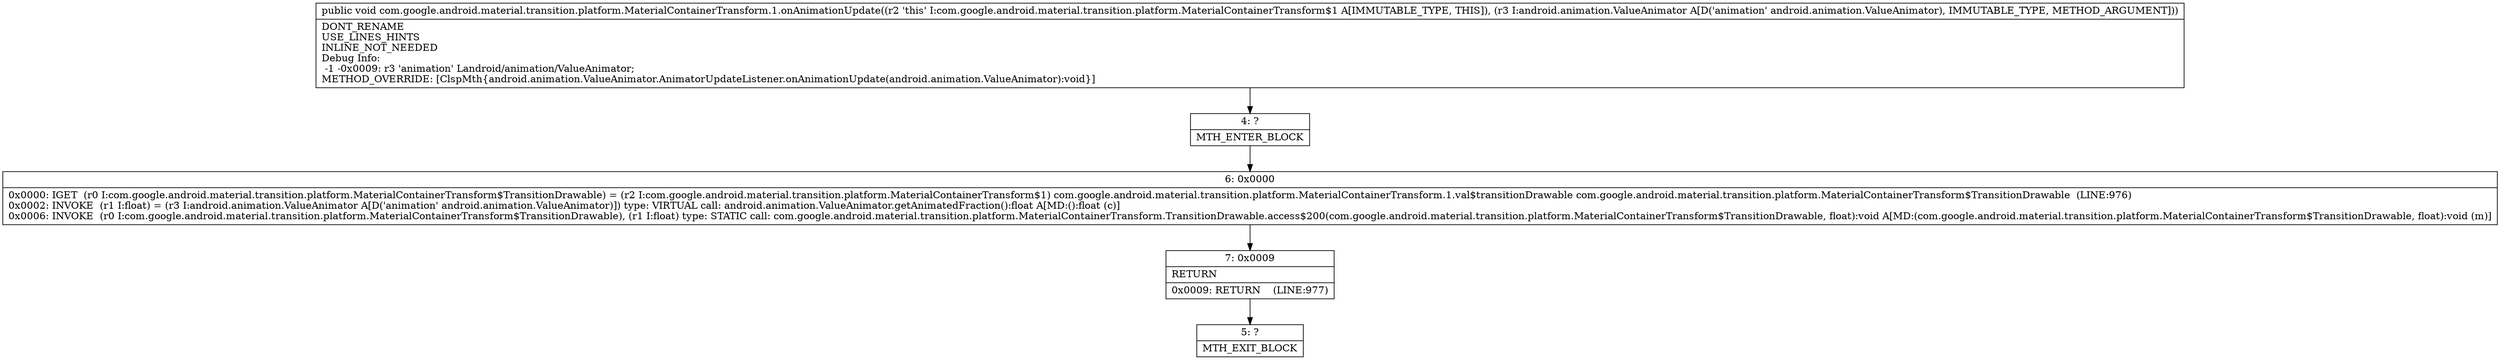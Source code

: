digraph "CFG forcom.google.android.material.transition.platform.MaterialContainerTransform.1.onAnimationUpdate(Landroid\/animation\/ValueAnimator;)V" {
Node_4 [shape=record,label="{4\:\ ?|MTH_ENTER_BLOCK\l}"];
Node_6 [shape=record,label="{6\:\ 0x0000|0x0000: IGET  (r0 I:com.google.android.material.transition.platform.MaterialContainerTransform$TransitionDrawable) = (r2 I:com.google.android.material.transition.platform.MaterialContainerTransform$1) com.google.android.material.transition.platform.MaterialContainerTransform.1.val$transitionDrawable com.google.android.material.transition.platform.MaterialContainerTransform$TransitionDrawable  (LINE:976)\l0x0002: INVOKE  (r1 I:float) = (r3 I:android.animation.ValueAnimator A[D('animation' android.animation.ValueAnimator)]) type: VIRTUAL call: android.animation.ValueAnimator.getAnimatedFraction():float A[MD:():float (c)]\l0x0006: INVOKE  (r0 I:com.google.android.material.transition.platform.MaterialContainerTransform$TransitionDrawable), (r1 I:float) type: STATIC call: com.google.android.material.transition.platform.MaterialContainerTransform.TransitionDrawable.access$200(com.google.android.material.transition.platform.MaterialContainerTransform$TransitionDrawable, float):void A[MD:(com.google.android.material.transition.platform.MaterialContainerTransform$TransitionDrawable, float):void (m)]\l}"];
Node_7 [shape=record,label="{7\:\ 0x0009|RETURN\l|0x0009: RETURN    (LINE:977)\l}"];
Node_5 [shape=record,label="{5\:\ ?|MTH_EXIT_BLOCK\l}"];
MethodNode[shape=record,label="{public void com.google.android.material.transition.platform.MaterialContainerTransform.1.onAnimationUpdate((r2 'this' I:com.google.android.material.transition.platform.MaterialContainerTransform$1 A[IMMUTABLE_TYPE, THIS]), (r3 I:android.animation.ValueAnimator A[D('animation' android.animation.ValueAnimator), IMMUTABLE_TYPE, METHOD_ARGUMENT]))  | DONT_RENAME\lUSE_LINES_HINTS\lINLINE_NOT_NEEDED\lDebug Info:\l  \-1 \-0x0009: r3 'animation' Landroid\/animation\/ValueAnimator;\lMETHOD_OVERRIDE: [ClspMth\{android.animation.ValueAnimator.AnimatorUpdateListener.onAnimationUpdate(android.animation.ValueAnimator):void\}]\l}"];
MethodNode -> Node_4;Node_4 -> Node_6;
Node_6 -> Node_7;
Node_7 -> Node_5;
}

